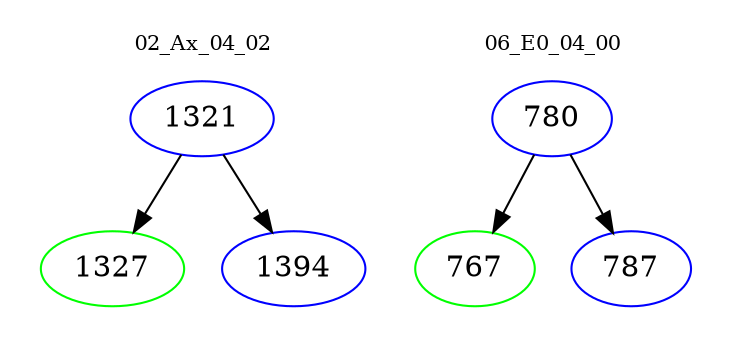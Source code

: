 digraph{
subgraph cluster_0 {
color = white
label = "02_Ax_04_02";
fontsize=10;
T0_1321 [label="1321", color="blue"]
T0_1321 -> T0_1327 [color="black"]
T0_1327 [label="1327", color="green"]
T0_1321 -> T0_1394 [color="black"]
T0_1394 [label="1394", color="blue"]
}
subgraph cluster_1 {
color = white
label = "06_E0_04_00";
fontsize=10;
T1_780 [label="780", color="blue"]
T1_780 -> T1_767 [color="black"]
T1_767 [label="767", color="green"]
T1_780 -> T1_787 [color="black"]
T1_787 [label="787", color="blue"]
}
}
